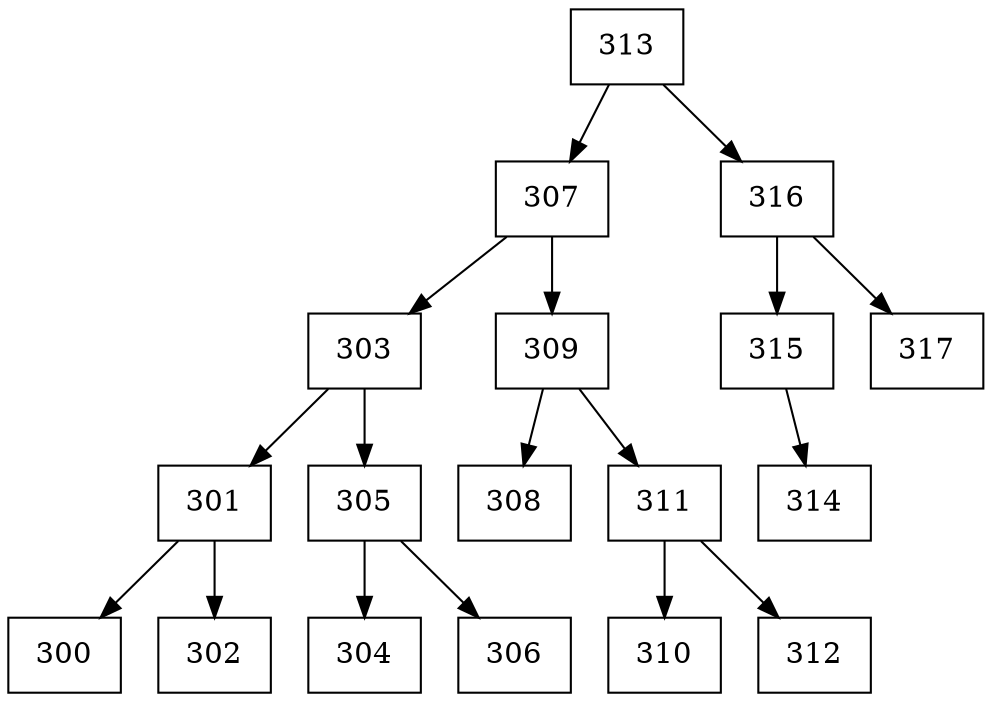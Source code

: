 digraph grafico{
rankdir=UD 
node[shape=box] 
concentrate=true 
nodo313[ shape=record, label ="313"];
nodo307[ shape=record, label ="307"];
nodo303[ shape=record, label ="303"];
nodo301[ shape=record, label ="301"];
nodo300[ shape=record, label ="300"];
nodo301->nodo300
nodo302[ shape=record, label ="302"];
nodo301->nodo302
nodo303->nodo301
nodo305[ shape=record, label ="305"];
nodo304[ shape=record, label ="304"];
nodo305->nodo304
nodo306[ shape=record, label ="306"];
nodo305->nodo306
nodo303->nodo305
nodo307->nodo303
nodo309[ shape=record, label ="309"];
nodo308[ shape=record, label ="308"];
nodo309->nodo308
nodo311[ shape=record, label ="311"];
nodo310[ shape=record, label ="310"];
nodo311->nodo310
nodo312[ shape=record, label ="312"];
nodo311->nodo312
nodo309->nodo311
nodo307->nodo309
nodo313->nodo307
nodo316[ shape=record, label ="316"];
nodo315[ shape=record, label ="315"];
nodo314[ shape=record, label ="314"];
nodo315->nodo314
nodo316->nodo315
nodo317[ shape=record, label ="317"];
nodo316->nodo317
nodo313->nodo316
}
